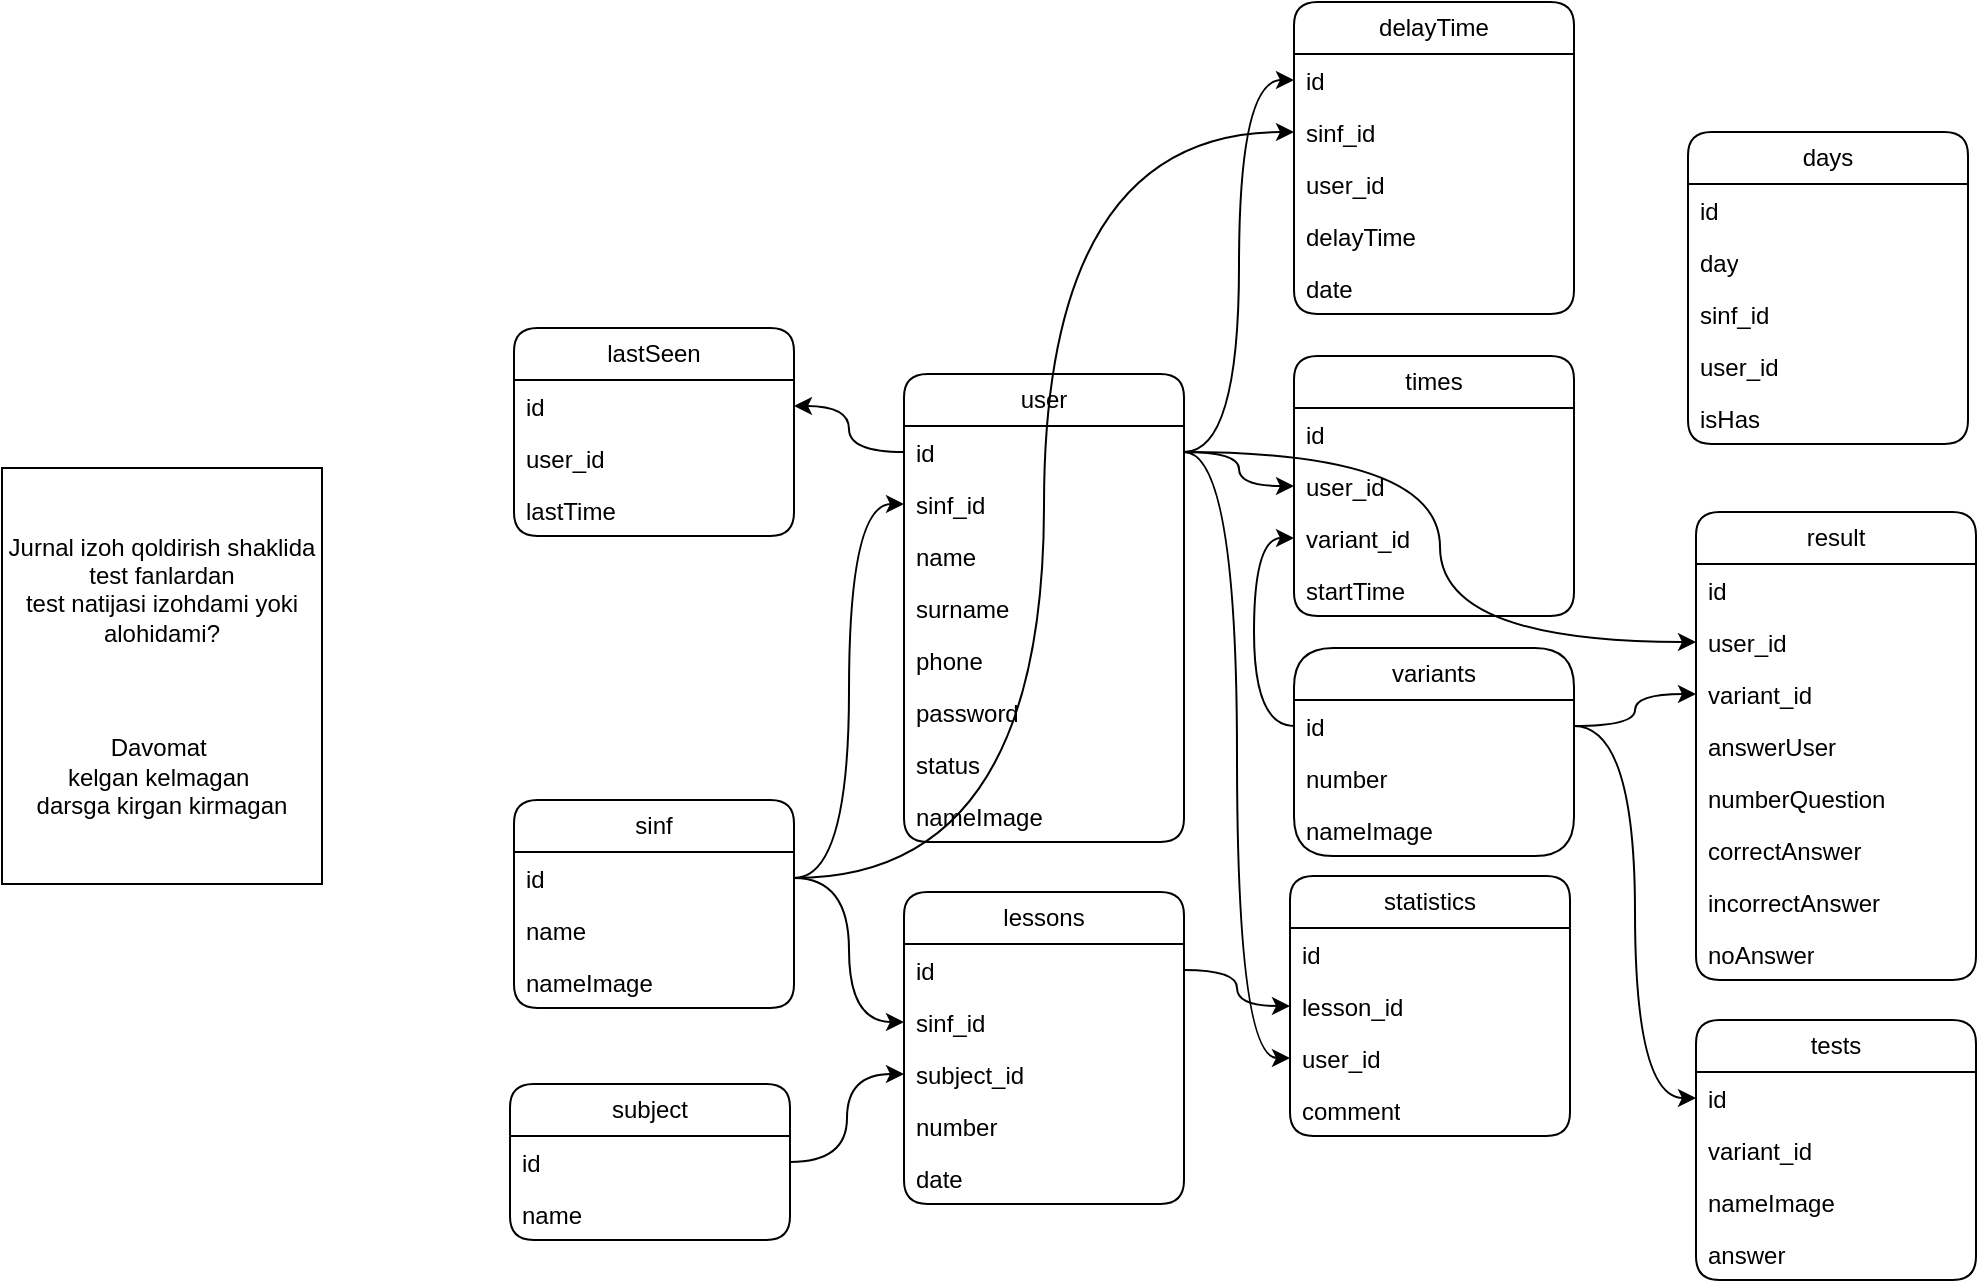 <mxfile version="22.1.11" type="github">
  <diagram name="Page-1" id="UsAYCT-MOmfcocP8UOKd">
    <mxGraphModel dx="2526" dy="-343" grid="0" gridSize="10" guides="1" tooltips="1" connect="1" arrows="1" fold="1" page="0" pageScale="1" pageWidth="827" pageHeight="1169" math="0" shadow="0">
      <root>
        <mxCell id="0" />
        <mxCell id="1" parent="0" />
        <mxCell id="Yao_jXpXjMWIqEVGHdek-2" value="user" style="swimlane;fontStyle=0;childLayout=stackLayout;horizontal=1;startSize=26;fillColor=none;horizontalStack=0;resizeParent=1;resizeParentMax=0;resizeLast=0;collapsible=1;marginBottom=0;whiteSpace=wrap;html=1;rounded=1;" parent="1" vertex="1">
          <mxGeometry x="-1091" y="1267" width="140" height="234" as="geometry">
            <mxRectangle x="-1091" y="1267" width="58" height="26" as="alternateBounds" />
          </mxGeometry>
        </mxCell>
        <mxCell id="Yao_jXpXjMWIqEVGHdek-3" value="id" style="text;strokeColor=none;fillColor=none;align=left;verticalAlign=top;spacingLeft=4;spacingRight=4;overflow=hidden;rotatable=0;points=[[0,0.5],[1,0.5]];portConstraint=eastwest;whiteSpace=wrap;html=1;" parent="Yao_jXpXjMWIqEVGHdek-2" vertex="1">
          <mxGeometry y="26" width="140" height="26" as="geometry" />
        </mxCell>
        <mxCell id="zLBTp8niFQGNblQEWYJQ-43" value="sinf_id" style="text;strokeColor=none;fillColor=none;align=left;verticalAlign=top;spacingLeft=4;spacingRight=4;overflow=hidden;rotatable=0;points=[[0,0.5],[1,0.5]];portConstraint=eastwest;whiteSpace=wrap;html=1;" parent="Yao_jXpXjMWIqEVGHdek-2" vertex="1">
          <mxGeometry y="52" width="140" height="26" as="geometry" />
        </mxCell>
        <mxCell id="Yao_jXpXjMWIqEVGHdek-5" value="name" style="text;strokeColor=none;fillColor=none;align=left;verticalAlign=top;spacingLeft=4;spacingRight=4;overflow=hidden;rotatable=0;points=[[0,0.5],[1,0.5]];portConstraint=eastwest;whiteSpace=wrap;html=1;" parent="Yao_jXpXjMWIqEVGHdek-2" vertex="1">
          <mxGeometry y="78" width="140" height="26" as="geometry" />
        </mxCell>
        <mxCell id="zLBTp8niFQGNblQEWYJQ-29" value="surname" style="text;strokeColor=none;fillColor=none;align=left;verticalAlign=top;spacingLeft=4;spacingRight=4;overflow=hidden;rotatable=0;points=[[0,0.5],[1,0.5]];portConstraint=eastwest;whiteSpace=wrap;html=1;" parent="Yao_jXpXjMWIqEVGHdek-2" vertex="1">
          <mxGeometry y="104" width="140" height="26" as="geometry" />
        </mxCell>
        <mxCell id="zLBTp8niFQGNblQEWYJQ-31" value="phone" style="text;strokeColor=none;fillColor=none;align=left;verticalAlign=top;spacingLeft=4;spacingRight=4;overflow=hidden;rotatable=0;points=[[0,0.5],[1,0.5]];portConstraint=eastwest;whiteSpace=wrap;html=1;" parent="Yao_jXpXjMWIqEVGHdek-2" vertex="1">
          <mxGeometry y="130" width="140" height="26" as="geometry" />
        </mxCell>
        <mxCell id="NcYQBN2HgEUL6CFSWeay-1" value="password" style="text;strokeColor=none;fillColor=none;align=left;verticalAlign=top;spacingLeft=4;spacingRight=4;overflow=hidden;rotatable=0;points=[[0,0.5],[1,0.5]];portConstraint=eastwest;whiteSpace=wrap;html=1;" parent="Yao_jXpXjMWIqEVGHdek-2" vertex="1">
          <mxGeometry y="156" width="140" height="26" as="geometry" />
        </mxCell>
        <mxCell id="NcYQBN2HgEUL6CFSWeay-2" value="status" style="text;strokeColor=none;fillColor=none;align=left;verticalAlign=top;spacingLeft=4;spacingRight=4;overflow=hidden;rotatable=0;points=[[0,0.5],[1,0.5]];portConstraint=eastwest;whiteSpace=wrap;html=1;" parent="Yao_jXpXjMWIqEVGHdek-2" vertex="1">
          <mxGeometry y="182" width="140" height="26" as="geometry" />
        </mxCell>
        <mxCell id="Ha_1u07gIxHpV-N7kX9X-1" value="nameImage" style="text;strokeColor=none;fillColor=none;align=left;verticalAlign=top;spacingLeft=4;spacingRight=4;overflow=hidden;rotatable=0;points=[[0,0.5],[1,0.5]];portConstraint=eastwest;whiteSpace=wrap;html=1;" parent="Yao_jXpXjMWIqEVGHdek-2" vertex="1">
          <mxGeometry y="208" width="140" height="26" as="geometry" />
        </mxCell>
        <mxCell id="zLBTp8niFQGNblQEWYJQ-1" value="Jurnal izoh qoldirish shaklida&lt;br&gt;test fanlardan&lt;br&gt;test natijasi izohdami yoki alohidami?&lt;br&gt;&lt;br&gt;&lt;br&gt;&lt;br&gt;Davomat&amp;nbsp;&lt;br&gt;kelgan kelmagan&amp;nbsp;&lt;br&gt;darsga kirgan kirmagan" style="rounded=0;whiteSpace=wrap;html=1;" parent="1" vertex="1">
          <mxGeometry x="-1542" y="1314" width="160" height="208" as="geometry" />
        </mxCell>
        <mxCell id="zLBTp8niFQGNblQEWYJQ-2" value="statistics" style="swimlane;fontStyle=0;childLayout=stackLayout;horizontal=1;startSize=26;fillColor=none;horizontalStack=0;resizeParent=1;resizeParentMax=0;resizeLast=0;collapsible=1;marginBottom=0;whiteSpace=wrap;html=1;rounded=1;shadow=0;glass=0;" parent="1" vertex="1">
          <mxGeometry x="-898" y="1518" width="140" height="130" as="geometry" />
        </mxCell>
        <mxCell id="zLBTp8niFQGNblQEWYJQ-3" value="id" style="text;strokeColor=none;fillColor=none;align=left;verticalAlign=top;spacingLeft=4;spacingRight=4;overflow=hidden;rotatable=0;points=[[0,0.5],[1,0.5]];portConstraint=eastwest;whiteSpace=wrap;html=1;" parent="zLBTp8niFQGNblQEWYJQ-2" vertex="1">
          <mxGeometry y="26" width="140" height="26" as="geometry" />
        </mxCell>
        <mxCell id="zLBTp8niFQGNblQEWYJQ-4" value="lesson_id" style="text;strokeColor=none;fillColor=none;align=left;verticalAlign=top;spacingLeft=4;spacingRight=4;overflow=hidden;rotatable=0;points=[[0,0.5],[1,0.5]];portConstraint=eastwest;whiteSpace=wrap;html=1;" parent="zLBTp8niFQGNblQEWYJQ-2" vertex="1">
          <mxGeometry y="52" width="140" height="26" as="geometry" />
        </mxCell>
        <mxCell id="7G6V3m1JOVrGzBEKPZlb-1" value="user_id" style="text;strokeColor=none;fillColor=none;align=left;verticalAlign=top;spacingLeft=4;spacingRight=4;overflow=hidden;rotatable=0;points=[[0,0.5],[1,0.5]];portConstraint=eastwest;whiteSpace=wrap;html=1;" parent="zLBTp8niFQGNblQEWYJQ-2" vertex="1">
          <mxGeometry y="78" width="140" height="26" as="geometry" />
        </mxCell>
        <mxCell id="zLBTp8niFQGNblQEWYJQ-8" value="comment" style="text;strokeColor=none;fillColor=none;align=left;verticalAlign=top;spacingLeft=4;spacingRight=4;overflow=hidden;rotatable=0;points=[[0,0.5],[1,0.5]];portConstraint=eastwest;whiteSpace=wrap;html=1;" parent="zLBTp8niFQGNblQEWYJQ-2" vertex="1">
          <mxGeometry y="104" width="140" height="26" as="geometry" />
        </mxCell>
        <mxCell id="zLBTp8niFQGNblQEWYJQ-9" value="subject" style="swimlane;fontStyle=0;childLayout=stackLayout;horizontal=1;startSize=26;fillColor=none;horizontalStack=0;resizeParent=1;resizeParentMax=0;resizeLast=0;collapsible=1;marginBottom=0;whiteSpace=wrap;html=1;rounded=1;" parent="1" vertex="1">
          <mxGeometry x="-1288" y="1622" width="140" height="78" as="geometry" />
        </mxCell>
        <mxCell id="zLBTp8niFQGNblQEWYJQ-10" value="id" style="text;strokeColor=none;fillColor=none;align=left;verticalAlign=top;spacingLeft=4;spacingRight=4;overflow=hidden;rotatable=0;points=[[0,0.5],[1,0.5]];portConstraint=eastwest;whiteSpace=wrap;html=1;" parent="zLBTp8niFQGNblQEWYJQ-9" vertex="1">
          <mxGeometry y="26" width="140" height="26" as="geometry" />
        </mxCell>
        <mxCell id="zLBTp8niFQGNblQEWYJQ-11" value="name" style="text;strokeColor=none;fillColor=none;align=left;verticalAlign=top;spacingLeft=4;spacingRight=4;overflow=hidden;rotatable=0;points=[[0,0.5],[1,0.5]];portConstraint=eastwest;whiteSpace=wrap;html=1;" parent="zLBTp8niFQGNblQEWYJQ-9" vertex="1">
          <mxGeometry y="52" width="140" height="26" as="geometry" />
        </mxCell>
        <mxCell id="zLBTp8niFQGNblQEWYJQ-38" value="sinf" style="swimlane;fontStyle=0;childLayout=stackLayout;horizontal=1;startSize=26;fillColor=none;horizontalStack=0;resizeParent=1;resizeParentMax=0;resizeLast=0;collapsible=1;marginBottom=0;whiteSpace=wrap;html=1;rounded=1;" parent="1" vertex="1">
          <mxGeometry x="-1286" y="1480" width="140" height="104" as="geometry" />
        </mxCell>
        <mxCell id="zLBTp8niFQGNblQEWYJQ-39" value="id" style="text;strokeColor=none;fillColor=none;align=left;verticalAlign=top;spacingLeft=4;spacingRight=4;overflow=hidden;rotatable=0;points=[[0,0.5],[1,0.5]];portConstraint=eastwest;whiteSpace=wrap;html=1;" parent="zLBTp8niFQGNblQEWYJQ-38" vertex="1">
          <mxGeometry y="26" width="140" height="26" as="geometry" />
        </mxCell>
        <mxCell id="zLBTp8niFQGNblQEWYJQ-40" value="name" style="text;strokeColor=none;fillColor=none;align=left;verticalAlign=top;spacingLeft=4;spacingRight=4;overflow=hidden;rotatable=0;points=[[0,0.5],[1,0.5]];portConstraint=eastwest;whiteSpace=wrap;html=1;" parent="zLBTp8niFQGNblQEWYJQ-38" vertex="1">
          <mxGeometry y="52" width="140" height="26" as="geometry" />
        </mxCell>
        <mxCell id="HEUm3z9_kDtrnfIacsyk-1" value="nameImage" style="text;strokeColor=none;fillColor=none;align=left;verticalAlign=top;spacingLeft=4;spacingRight=4;overflow=hidden;rotatable=0;points=[[0,0.5],[1,0.5]];portConstraint=eastwest;whiteSpace=wrap;html=1;" parent="zLBTp8niFQGNblQEWYJQ-38" vertex="1">
          <mxGeometry y="78" width="140" height="26" as="geometry" />
        </mxCell>
        <mxCell id="zLBTp8niFQGNblQEWYJQ-44" style="edgeStyle=orthogonalEdgeStyle;rounded=0;orthogonalLoop=1;jettySize=auto;html=1;entryX=0;entryY=0.5;entryDx=0;entryDy=0;curved=1;" parent="1" source="zLBTp8niFQGNblQEWYJQ-39" target="zLBTp8niFQGNblQEWYJQ-43" edge="1">
          <mxGeometry relative="1" as="geometry" />
        </mxCell>
        <mxCell id="7G6V3m1JOVrGzBEKPZlb-3" style="edgeStyle=orthogonalEdgeStyle;rounded=0;orthogonalLoop=1;jettySize=auto;html=1;entryX=0;entryY=0.5;entryDx=0;entryDy=0;curved=1;" parent="1" source="zLBTp8niFQGNblQEWYJQ-10" target="7G6V3m1JOVrGzBEKPZlb-10" edge="1">
          <mxGeometry relative="1" as="geometry" />
        </mxCell>
        <mxCell id="7G6V3m1JOVrGzBEKPZlb-4" style="edgeStyle=orthogonalEdgeStyle;rounded=0;orthogonalLoop=1;jettySize=auto;html=1;entryX=0;entryY=0.5;entryDx=0;entryDy=0;curved=1;" parent="1" source="Yao_jXpXjMWIqEVGHdek-3" target="7G6V3m1JOVrGzBEKPZlb-1" edge="1">
          <mxGeometry relative="1" as="geometry" />
        </mxCell>
        <mxCell id="7G6V3m1JOVrGzBEKPZlb-6" style="edgeStyle=orthogonalEdgeStyle;rounded=0;orthogonalLoop=1;jettySize=auto;html=1;entryX=0;entryY=0.5;entryDx=0;entryDy=0;curved=1;" parent="1" source="zLBTp8niFQGNblQEWYJQ-39" target="7G6V3m1JOVrGzBEKPZlb-9" edge="1">
          <mxGeometry relative="1" as="geometry" />
        </mxCell>
        <mxCell id="7G6V3m1JOVrGzBEKPZlb-7" value="lessons" style="swimlane;fontStyle=0;childLayout=stackLayout;horizontal=1;startSize=26;fillColor=none;horizontalStack=0;resizeParent=1;resizeParentMax=0;resizeLast=0;collapsible=1;marginBottom=0;whiteSpace=wrap;html=1;rounded=1;" parent="1" vertex="1">
          <mxGeometry x="-1091" y="1526" width="140" height="156" as="geometry" />
        </mxCell>
        <mxCell id="7G6V3m1JOVrGzBEKPZlb-8" value="id" style="text;strokeColor=none;fillColor=none;align=left;verticalAlign=top;spacingLeft=4;spacingRight=4;overflow=hidden;rotatable=0;points=[[0,0.5],[1,0.5]];portConstraint=eastwest;whiteSpace=wrap;html=1;" parent="7G6V3m1JOVrGzBEKPZlb-7" vertex="1">
          <mxGeometry y="26" width="140" height="26" as="geometry" />
        </mxCell>
        <mxCell id="7G6V3m1JOVrGzBEKPZlb-9" value="sinf_id" style="text;strokeColor=none;fillColor=none;align=left;verticalAlign=top;spacingLeft=4;spacingRight=4;overflow=hidden;rotatable=0;points=[[0,0.5],[1,0.5]];portConstraint=eastwest;whiteSpace=wrap;html=1;" parent="7G6V3m1JOVrGzBEKPZlb-7" vertex="1">
          <mxGeometry y="52" width="140" height="26" as="geometry" />
        </mxCell>
        <mxCell id="7G6V3m1JOVrGzBEKPZlb-10" value="subject_id" style="text;strokeColor=none;fillColor=none;align=left;verticalAlign=top;spacingLeft=4;spacingRight=4;overflow=hidden;rotatable=0;points=[[0,0.5],[1,0.5]];portConstraint=eastwest;whiteSpace=wrap;html=1;" parent="7G6V3m1JOVrGzBEKPZlb-7" vertex="1">
          <mxGeometry y="78" width="140" height="26" as="geometry" />
        </mxCell>
        <mxCell id="7G6V3m1JOVrGzBEKPZlb-11" value="number" style="text;strokeColor=none;fillColor=none;align=left;verticalAlign=top;spacingLeft=4;spacingRight=4;overflow=hidden;rotatable=0;points=[[0,0.5],[1,0.5]];portConstraint=eastwest;whiteSpace=wrap;html=1;" parent="7G6V3m1JOVrGzBEKPZlb-7" vertex="1">
          <mxGeometry y="104" width="140" height="26" as="geometry" />
        </mxCell>
        <mxCell id="7G6V3m1JOVrGzBEKPZlb-14" value="date" style="text;strokeColor=none;fillColor=none;align=left;verticalAlign=top;spacingLeft=4;spacingRight=4;overflow=hidden;rotatable=0;points=[[0,0.5],[1,0.5]];portConstraint=eastwest;whiteSpace=wrap;html=1;" parent="7G6V3m1JOVrGzBEKPZlb-7" vertex="1">
          <mxGeometry y="130" width="140" height="26" as="geometry" />
        </mxCell>
        <mxCell id="7G6V3m1JOVrGzBEKPZlb-13" style="edgeStyle=orthogonalEdgeStyle;rounded=0;orthogonalLoop=1;jettySize=auto;html=1;entryX=0;entryY=0.5;entryDx=0;entryDy=0;curved=1;" parent="1" source="7G6V3m1JOVrGzBEKPZlb-8" target="zLBTp8niFQGNblQEWYJQ-4" edge="1">
          <mxGeometry relative="1" as="geometry" />
        </mxCell>
        <mxCell id="YhNRrKK9jWXu0njtL1mA-1" value="delayTime" style="swimlane;fontStyle=0;childLayout=stackLayout;horizontal=1;startSize=26;fillColor=none;horizontalStack=0;resizeParent=1;resizeParentMax=0;resizeLast=0;collapsible=1;marginBottom=0;whiteSpace=wrap;html=1;rounded=1;" parent="1" vertex="1">
          <mxGeometry x="-896" y="1081" width="140" height="156" as="geometry" />
        </mxCell>
        <mxCell id="YhNRrKK9jWXu0njtL1mA-2" value="id" style="text;strokeColor=none;fillColor=none;align=left;verticalAlign=top;spacingLeft=4;spacingRight=4;overflow=hidden;rotatable=0;points=[[0,0.5],[1,0.5]];portConstraint=eastwest;whiteSpace=wrap;html=1;" parent="YhNRrKK9jWXu0njtL1mA-1" vertex="1">
          <mxGeometry y="26" width="140" height="26" as="geometry" />
        </mxCell>
        <mxCell id="YhNRrKK9jWXu0njtL1mA-10" value="sinf_id" style="text;strokeColor=none;fillColor=none;align=left;verticalAlign=top;spacingLeft=4;spacingRight=4;overflow=hidden;rotatable=0;points=[[0,0.5],[1,0.5]];portConstraint=eastwest;whiteSpace=wrap;html=1;" parent="YhNRrKK9jWXu0njtL1mA-1" vertex="1">
          <mxGeometry y="52" width="140" height="26" as="geometry" />
        </mxCell>
        <mxCell id="YhNRrKK9jWXu0njtL1mA-7" value="user_id" style="text;strokeColor=none;fillColor=none;align=left;verticalAlign=top;spacingLeft=4;spacingRight=4;overflow=hidden;rotatable=0;points=[[0,0.5],[1,0.5]];portConstraint=eastwest;whiteSpace=wrap;html=1;" parent="YhNRrKK9jWXu0njtL1mA-1" vertex="1">
          <mxGeometry y="78" width="140" height="26" as="geometry" />
        </mxCell>
        <mxCell id="YhNRrKK9jWXu0njtL1mA-4" value="delayTime" style="text;strokeColor=none;fillColor=none;align=left;verticalAlign=top;spacingLeft=4;spacingRight=4;overflow=hidden;rotatable=0;points=[[0,0.5],[1,0.5]];portConstraint=eastwest;whiteSpace=wrap;html=1;" parent="YhNRrKK9jWXu0njtL1mA-1" vertex="1">
          <mxGeometry y="104" width="140" height="26" as="geometry" />
        </mxCell>
        <mxCell id="YhNRrKK9jWXu0njtL1mA-14" value="date" style="text;strokeColor=none;fillColor=none;align=left;verticalAlign=top;spacingLeft=4;spacingRight=4;overflow=hidden;rotatable=0;points=[[0,0.5],[1,0.5]];portConstraint=eastwest;whiteSpace=wrap;html=1;" parent="YhNRrKK9jWXu0njtL1mA-1" vertex="1">
          <mxGeometry y="130" width="140" height="26" as="geometry" />
        </mxCell>
        <mxCell id="YhNRrKK9jWXu0njtL1mA-8" style="edgeStyle=orthogonalEdgeStyle;rounded=0;orthogonalLoop=1;jettySize=auto;html=1;entryX=0;entryY=0.5;entryDx=0;entryDy=0;curved=1;" parent="1" source="Yao_jXpXjMWIqEVGHdek-3" target="YhNRrKK9jWXu0njtL1mA-2" edge="1">
          <mxGeometry relative="1" as="geometry" />
        </mxCell>
        <mxCell id="YhNRrKK9jWXu0njtL1mA-11" style="edgeStyle=orthogonalEdgeStyle;rounded=0;orthogonalLoop=1;jettySize=auto;html=1;entryX=0;entryY=0.5;entryDx=0;entryDy=0;curved=1;" parent="1" source="zLBTp8niFQGNblQEWYJQ-39" target="YhNRrKK9jWXu0njtL1mA-10" edge="1">
          <mxGeometry relative="1" as="geometry">
            <mxPoint x="-888" y="1329" as="targetPoint" />
          </mxGeometry>
        </mxCell>
        <mxCell id="r3lr5OBDEuiH7Eb5zWg7-1" value="days" style="swimlane;fontStyle=0;childLayout=stackLayout;horizontal=1;startSize=26;fillColor=none;horizontalStack=0;resizeParent=1;resizeParentMax=0;resizeLast=0;collapsible=1;marginBottom=0;whiteSpace=wrap;html=1;rounded=1;shadow=0;glass=0;" parent="1" vertex="1">
          <mxGeometry x="-699" y="1146" width="140" height="156" as="geometry" />
        </mxCell>
        <mxCell id="r3lr5OBDEuiH7Eb5zWg7-2" value="id" style="text;strokeColor=none;fillColor=none;align=left;verticalAlign=top;spacingLeft=4;spacingRight=4;overflow=hidden;rotatable=0;points=[[0,0.5],[1,0.5]];portConstraint=eastwest;whiteSpace=wrap;html=1;" parent="r3lr5OBDEuiH7Eb5zWg7-1" vertex="1">
          <mxGeometry y="26" width="140" height="26" as="geometry" />
        </mxCell>
        <mxCell id="r3lr5OBDEuiH7Eb5zWg7-3" value="day" style="text;strokeColor=none;fillColor=none;align=left;verticalAlign=top;spacingLeft=4;spacingRight=4;overflow=hidden;rotatable=0;points=[[0,0.5],[1,0.5]];portConstraint=eastwest;whiteSpace=wrap;html=1;" parent="r3lr5OBDEuiH7Eb5zWg7-1" vertex="1">
          <mxGeometry y="52" width="140" height="26" as="geometry" />
        </mxCell>
        <mxCell id="r3lr5OBDEuiH7Eb5zWg7-6" value="sinf_id" style="text;strokeColor=none;fillColor=none;align=left;verticalAlign=top;spacingLeft=4;spacingRight=4;overflow=hidden;rotatable=0;points=[[0,0.5],[1,0.5]];portConstraint=eastwest;whiteSpace=wrap;html=1;" parent="r3lr5OBDEuiH7Eb5zWg7-1" vertex="1">
          <mxGeometry y="78" width="140" height="26" as="geometry" />
        </mxCell>
        <mxCell id="r3lr5OBDEuiH7Eb5zWg7-7" value="user_id" style="text;strokeColor=none;fillColor=none;align=left;verticalAlign=top;spacingLeft=4;spacingRight=4;overflow=hidden;rotatable=0;points=[[0,0.5],[1,0.5]];portConstraint=eastwest;whiteSpace=wrap;html=1;" parent="r3lr5OBDEuiH7Eb5zWg7-1" vertex="1">
          <mxGeometry y="104" width="140" height="26" as="geometry" />
        </mxCell>
        <mxCell id="r3lr5OBDEuiH7Eb5zWg7-5" value="isHas" style="text;strokeColor=none;fillColor=none;align=left;verticalAlign=top;spacingLeft=4;spacingRight=4;overflow=hidden;rotatable=0;points=[[0,0.5],[1,0.5]];portConstraint=eastwest;whiteSpace=wrap;html=1;" parent="r3lr5OBDEuiH7Eb5zWg7-1" vertex="1">
          <mxGeometry y="130" width="140" height="26" as="geometry" />
        </mxCell>
        <mxCell id="Z_8VA7ogOeuPnYbkI5JP-1" value="lastSeen" style="swimlane;fontStyle=0;childLayout=stackLayout;horizontal=1;startSize=26;fillColor=none;horizontalStack=0;resizeParent=1;resizeParentMax=0;resizeLast=0;collapsible=1;marginBottom=0;whiteSpace=wrap;html=1;rounded=1;" parent="1" vertex="1">
          <mxGeometry x="-1286" y="1244" width="140" height="104" as="geometry" />
        </mxCell>
        <mxCell id="Z_8VA7ogOeuPnYbkI5JP-2" value="id" style="text;strokeColor=none;fillColor=none;align=left;verticalAlign=top;spacingLeft=4;spacingRight=4;overflow=hidden;rotatable=0;points=[[0,0.5],[1,0.5]];portConstraint=eastwest;whiteSpace=wrap;html=1;" parent="Z_8VA7ogOeuPnYbkI5JP-1" vertex="1">
          <mxGeometry y="26" width="140" height="26" as="geometry" />
        </mxCell>
        <mxCell id="Z_8VA7ogOeuPnYbkI5JP-3" value="user_id" style="text;strokeColor=none;fillColor=none;align=left;verticalAlign=top;spacingLeft=4;spacingRight=4;overflow=hidden;rotatable=0;points=[[0,0.5],[1,0.5]];portConstraint=eastwest;whiteSpace=wrap;html=1;" parent="Z_8VA7ogOeuPnYbkI5JP-1" vertex="1">
          <mxGeometry y="52" width="140" height="26" as="geometry" />
        </mxCell>
        <mxCell id="Z_8VA7ogOeuPnYbkI5JP-4" value="lastTime" style="text;strokeColor=none;fillColor=none;align=left;verticalAlign=top;spacingLeft=4;spacingRight=4;overflow=hidden;rotatable=0;points=[[0,0.5],[1,0.5]];portConstraint=eastwest;whiteSpace=wrap;html=1;" parent="Z_8VA7ogOeuPnYbkI5JP-1" vertex="1">
          <mxGeometry y="78" width="140" height="26" as="geometry" />
        </mxCell>
        <mxCell id="Z_8VA7ogOeuPnYbkI5JP-5" style="edgeStyle=orthogonalEdgeStyle;rounded=0;orthogonalLoop=1;jettySize=auto;html=1;entryX=1;entryY=0.5;entryDx=0;entryDy=0;curved=1;" parent="1" source="Yao_jXpXjMWIqEVGHdek-3" target="Z_8VA7ogOeuPnYbkI5JP-2" edge="1">
          <mxGeometry relative="1" as="geometry" />
        </mxCell>
        <mxCell id="xhSBhZV3yRX9nfZ-LPBs-1" value="variants" style="swimlane;fontStyle=0;childLayout=stackLayout;horizontal=1;startSize=26;fillColor=none;horizontalStack=0;resizeParent=1;resizeParentMax=0;resizeLast=0;collapsible=1;marginBottom=0;whiteSpace=wrap;html=1;rounded=1;shadow=0;glass=0;arcSize=25;" vertex="1" parent="1">
          <mxGeometry x="-896" y="1404" width="140" height="104" as="geometry">
            <mxRectangle x="-896" y="1404" width="77" height="26" as="alternateBounds" />
          </mxGeometry>
        </mxCell>
        <mxCell id="xhSBhZV3yRX9nfZ-LPBs-2" value="id" style="text;strokeColor=none;fillColor=none;align=left;verticalAlign=top;spacingLeft=4;spacingRight=4;overflow=hidden;rotatable=0;points=[[0,0.5],[1,0.5]];portConstraint=eastwest;whiteSpace=wrap;html=1;" vertex="1" parent="xhSBhZV3yRX9nfZ-LPBs-1">
          <mxGeometry y="26" width="140" height="26" as="geometry" />
        </mxCell>
        <mxCell id="xhSBhZV3yRX9nfZ-LPBs-3" value="number" style="text;strokeColor=none;fillColor=none;align=left;verticalAlign=top;spacingLeft=4;spacingRight=4;overflow=hidden;rotatable=0;points=[[0,0.5],[1,0.5]];portConstraint=eastwest;whiteSpace=wrap;html=1;" vertex="1" parent="xhSBhZV3yRX9nfZ-LPBs-1">
          <mxGeometry y="52" width="140" height="26" as="geometry" />
        </mxCell>
        <mxCell id="xhSBhZV3yRX9nfZ-LPBs-4" value="nameImage" style="text;strokeColor=none;fillColor=none;align=left;verticalAlign=top;spacingLeft=4;spacingRight=4;overflow=hidden;rotatable=0;points=[[0,0.5],[1,0.5]];portConstraint=eastwest;whiteSpace=wrap;html=1;" vertex="1" parent="xhSBhZV3yRX9nfZ-LPBs-1">
          <mxGeometry y="78" width="140" height="26" as="geometry" />
        </mxCell>
        <mxCell id="xhSBhZV3yRX9nfZ-LPBs-7" value="times" style="swimlane;fontStyle=0;childLayout=stackLayout;horizontal=1;startSize=26;fillColor=none;horizontalStack=0;resizeParent=1;resizeParentMax=0;resizeLast=0;collapsible=1;marginBottom=0;whiteSpace=wrap;html=1;rounded=1;shadow=0;glass=0;" vertex="1" parent="1">
          <mxGeometry x="-896" y="1258" width="140" height="130" as="geometry" />
        </mxCell>
        <mxCell id="xhSBhZV3yRX9nfZ-LPBs-8" value="id" style="text;strokeColor=none;fillColor=none;align=left;verticalAlign=top;spacingLeft=4;spacingRight=4;overflow=hidden;rotatable=0;points=[[0,0.5],[1,0.5]];portConstraint=eastwest;whiteSpace=wrap;html=1;" vertex="1" parent="xhSBhZV3yRX9nfZ-LPBs-7">
          <mxGeometry y="26" width="140" height="26" as="geometry" />
        </mxCell>
        <mxCell id="xhSBhZV3yRX9nfZ-LPBs-9" value="user_id" style="text;strokeColor=none;fillColor=none;align=left;verticalAlign=top;spacingLeft=4;spacingRight=4;overflow=hidden;rotatable=0;points=[[0,0.5],[1,0.5]];portConstraint=eastwest;whiteSpace=wrap;html=1;" vertex="1" parent="xhSBhZV3yRX9nfZ-LPBs-7">
          <mxGeometry y="52" width="140" height="26" as="geometry" />
        </mxCell>
        <mxCell id="xhSBhZV3yRX9nfZ-LPBs-10" value="variant_id" style="text;strokeColor=none;fillColor=none;align=left;verticalAlign=top;spacingLeft=4;spacingRight=4;overflow=hidden;rotatable=0;points=[[0,0.5],[1,0.5]];portConstraint=eastwest;whiteSpace=wrap;html=1;" vertex="1" parent="xhSBhZV3yRX9nfZ-LPBs-7">
          <mxGeometry y="78" width="140" height="26" as="geometry" />
        </mxCell>
        <mxCell id="xhSBhZV3yRX9nfZ-LPBs-11" value="startTime&amp;nbsp;" style="text;strokeColor=none;fillColor=none;align=left;verticalAlign=top;spacingLeft=4;spacingRight=4;overflow=hidden;rotatable=0;points=[[0,0.5],[1,0.5]];portConstraint=eastwest;whiteSpace=wrap;html=1;" vertex="1" parent="xhSBhZV3yRX9nfZ-LPBs-7">
          <mxGeometry y="104" width="140" height="26" as="geometry" />
        </mxCell>
        <mxCell id="xhSBhZV3yRX9nfZ-LPBs-12" style="edgeStyle=orthogonalEdgeStyle;rounded=0;orthogonalLoop=1;jettySize=auto;html=1;curved=1;entryX=0;entryY=0.5;entryDx=0;entryDy=0;" edge="1" parent="1" source="Yao_jXpXjMWIqEVGHdek-3" target="xhSBhZV3yRX9nfZ-LPBs-9">
          <mxGeometry relative="1" as="geometry" />
        </mxCell>
        <mxCell id="xhSBhZV3yRX9nfZ-LPBs-16" style="edgeStyle=orthogonalEdgeStyle;rounded=0;orthogonalLoop=1;jettySize=auto;html=1;entryX=0;entryY=0.5;entryDx=0;entryDy=0;curved=1;" edge="1" parent="1" source="xhSBhZV3yRX9nfZ-LPBs-2" target="xhSBhZV3yRX9nfZ-LPBs-10">
          <mxGeometry relative="1" as="geometry" />
        </mxCell>
        <mxCell id="xhSBhZV3yRX9nfZ-LPBs-18" value="result" style="swimlane;fontStyle=0;childLayout=stackLayout;horizontal=1;startSize=26;fillColor=none;horizontalStack=0;resizeParent=1;resizeParentMax=0;resizeLast=0;collapsible=1;marginBottom=0;whiteSpace=wrap;html=1;rounded=1;shadow=0;glass=0;" vertex="1" parent="1">
          <mxGeometry x="-695" y="1336" width="140" height="234" as="geometry" />
        </mxCell>
        <mxCell id="xhSBhZV3yRX9nfZ-LPBs-19" value="id" style="text;strokeColor=none;fillColor=none;align=left;verticalAlign=top;spacingLeft=4;spacingRight=4;overflow=hidden;rotatable=0;points=[[0,0.5],[1,0.5]];portConstraint=eastwest;whiteSpace=wrap;html=1;" vertex="1" parent="xhSBhZV3yRX9nfZ-LPBs-18">
          <mxGeometry y="26" width="140" height="26" as="geometry" />
        </mxCell>
        <mxCell id="xhSBhZV3yRX9nfZ-LPBs-22" value="user_id" style="text;strokeColor=none;fillColor=none;align=left;verticalAlign=top;spacingLeft=4;spacingRight=4;overflow=hidden;rotatable=0;points=[[0,0.5],[1,0.5]];portConstraint=eastwest;whiteSpace=wrap;html=1;" vertex="1" parent="xhSBhZV3yRX9nfZ-LPBs-18">
          <mxGeometry y="52" width="140" height="26" as="geometry" />
        </mxCell>
        <mxCell id="xhSBhZV3yRX9nfZ-LPBs-20" value="variant_id" style="text;strokeColor=none;fillColor=none;align=left;verticalAlign=top;spacingLeft=4;spacingRight=4;overflow=hidden;rotatable=0;points=[[0,0.5],[1,0.5]];portConstraint=eastwest;whiteSpace=wrap;html=1;" vertex="1" parent="xhSBhZV3yRX9nfZ-LPBs-18">
          <mxGeometry y="78" width="140" height="26" as="geometry" />
        </mxCell>
        <mxCell id="xhSBhZV3yRX9nfZ-LPBs-21" value="answerUser" style="text;strokeColor=none;fillColor=none;align=left;verticalAlign=top;spacingLeft=4;spacingRight=4;overflow=hidden;rotatable=0;points=[[0,0.5],[1,0.5]];portConstraint=eastwest;whiteSpace=wrap;html=1;" vertex="1" parent="xhSBhZV3yRX9nfZ-LPBs-18">
          <mxGeometry y="104" width="140" height="26" as="geometry" />
        </mxCell>
        <mxCell id="xhSBhZV3yRX9nfZ-LPBs-23" value="numberQuestion" style="text;strokeColor=none;fillColor=none;align=left;verticalAlign=top;spacingLeft=4;spacingRight=4;overflow=hidden;rotatable=0;points=[[0,0.5],[1,0.5]];portConstraint=eastwest;whiteSpace=wrap;html=1;" vertex="1" parent="xhSBhZV3yRX9nfZ-LPBs-18">
          <mxGeometry y="130" width="140" height="26" as="geometry" />
        </mxCell>
        <mxCell id="xhSBhZV3yRX9nfZ-LPBs-24" value="correctAnswer" style="text;strokeColor=none;fillColor=none;align=left;verticalAlign=top;spacingLeft=4;spacingRight=4;overflow=hidden;rotatable=0;points=[[0,0.5],[1,0.5]];portConstraint=eastwest;whiteSpace=wrap;html=1;" vertex="1" parent="xhSBhZV3yRX9nfZ-LPBs-18">
          <mxGeometry y="156" width="140" height="26" as="geometry" />
        </mxCell>
        <mxCell id="xhSBhZV3yRX9nfZ-LPBs-26" value="incorrectAnswer" style="text;strokeColor=none;fillColor=none;align=left;verticalAlign=top;spacingLeft=4;spacingRight=4;overflow=hidden;rotatable=0;points=[[0,0.5],[1,0.5]];portConstraint=eastwest;whiteSpace=wrap;html=1;" vertex="1" parent="xhSBhZV3yRX9nfZ-LPBs-18">
          <mxGeometry y="182" width="140" height="26" as="geometry" />
        </mxCell>
        <mxCell id="xhSBhZV3yRX9nfZ-LPBs-25" value="noAnswer" style="text;strokeColor=none;fillColor=none;align=left;verticalAlign=top;spacingLeft=4;spacingRight=4;overflow=hidden;rotatable=0;points=[[0,0.5],[1,0.5]];portConstraint=eastwest;whiteSpace=wrap;html=1;" vertex="1" parent="xhSBhZV3yRX9nfZ-LPBs-18">
          <mxGeometry y="208" width="140" height="26" as="geometry" />
        </mxCell>
        <mxCell id="xhSBhZV3yRX9nfZ-LPBs-27" style="edgeStyle=orthogonalEdgeStyle;rounded=0;orthogonalLoop=1;jettySize=auto;html=1;entryX=0;entryY=0.5;entryDx=0;entryDy=0;curved=1;" edge="1" parent="1" source="Yao_jXpXjMWIqEVGHdek-3" target="xhSBhZV3yRX9nfZ-LPBs-22">
          <mxGeometry relative="1" as="geometry" />
        </mxCell>
        <mxCell id="xhSBhZV3yRX9nfZ-LPBs-28" style="edgeStyle=orthogonalEdgeStyle;rounded=0;orthogonalLoop=1;jettySize=auto;html=1;entryX=0;entryY=0.5;entryDx=0;entryDy=0;curved=1;" edge="1" parent="1" source="xhSBhZV3yRX9nfZ-LPBs-2" target="xhSBhZV3yRX9nfZ-LPBs-20">
          <mxGeometry relative="1" as="geometry" />
        </mxCell>
        <mxCell id="xhSBhZV3yRX9nfZ-LPBs-29" value="tests" style="swimlane;fontStyle=0;childLayout=stackLayout;horizontal=1;startSize=26;fillColor=none;horizontalStack=0;resizeParent=1;resizeParentMax=0;resizeLast=0;collapsible=1;marginBottom=0;whiteSpace=wrap;html=1;rounded=1;shadow=0;glass=0;" vertex="1" parent="1">
          <mxGeometry x="-695" y="1590" width="140" height="130" as="geometry" />
        </mxCell>
        <mxCell id="xhSBhZV3yRX9nfZ-LPBs-30" value="id" style="text;strokeColor=none;fillColor=none;align=left;verticalAlign=top;spacingLeft=4;spacingRight=4;overflow=hidden;rotatable=0;points=[[0,0.5],[1,0.5]];portConstraint=eastwest;whiteSpace=wrap;html=1;" vertex="1" parent="xhSBhZV3yRX9nfZ-LPBs-29">
          <mxGeometry y="26" width="140" height="26" as="geometry" />
        </mxCell>
        <mxCell id="xhSBhZV3yRX9nfZ-LPBs-31" value="variant_id" style="text;strokeColor=none;fillColor=none;align=left;verticalAlign=top;spacingLeft=4;spacingRight=4;overflow=hidden;rotatable=0;points=[[0,0.5],[1,0.5]];portConstraint=eastwest;whiteSpace=wrap;html=1;" vertex="1" parent="xhSBhZV3yRX9nfZ-LPBs-29">
          <mxGeometry y="52" width="140" height="26" as="geometry" />
        </mxCell>
        <mxCell id="xhSBhZV3yRX9nfZ-LPBs-32" value="nameImage" style="text;strokeColor=none;fillColor=none;align=left;verticalAlign=top;spacingLeft=4;spacingRight=4;overflow=hidden;rotatable=0;points=[[0,0.5],[1,0.5]];portConstraint=eastwest;whiteSpace=wrap;html=1;" vertex="1" parent="xhSBhZV3yRX9nfZ-LPBs-29">
          <mxGeometry y="78" width="140" height="26" as="geometry" />
        </mxCell>
        <mxCell id="xhSBhZV3yRX9nfZ-LPBs-33" value="answer" style="text;strokeColor=none;fillColor=none;align=left;verticalAlign=top;spacingLeft=4;spacingRight=4;overflow=hidden;rotatable=0;points=[[0,0.5],[1,0.5]];portConstraint=eastwest;whiteSpace=wrap;html=1;" vertex="1" parent="xhSBhZV3yRX9nfZ-LPBs-29">
          <mxGeometry y="104" width="140" height="26" as="geometry" />
        </mxCell>
        <mxCell id="xhSBhZV3yRX9nfZ-LPBs-35" style="edgeStyle=orthogonalEdgeStyle;rounded=0;orthogonalLoop=1;jettySize=auto;html=1;entryX=0;entryY=0.5;entryDx=0;entryDy=0;curved=1;" edge="1" parent="1" source="xhSBhZV3yRX9nfZ-LPBs-2" target="xhSBhZV3yRX9nfZ-LPBs-30">
          <mxGeometry relative="1" as="geometry" />
        </mxCell>
      </root>
    </mxGraphModel>
  </diagram>
</mxfile>
